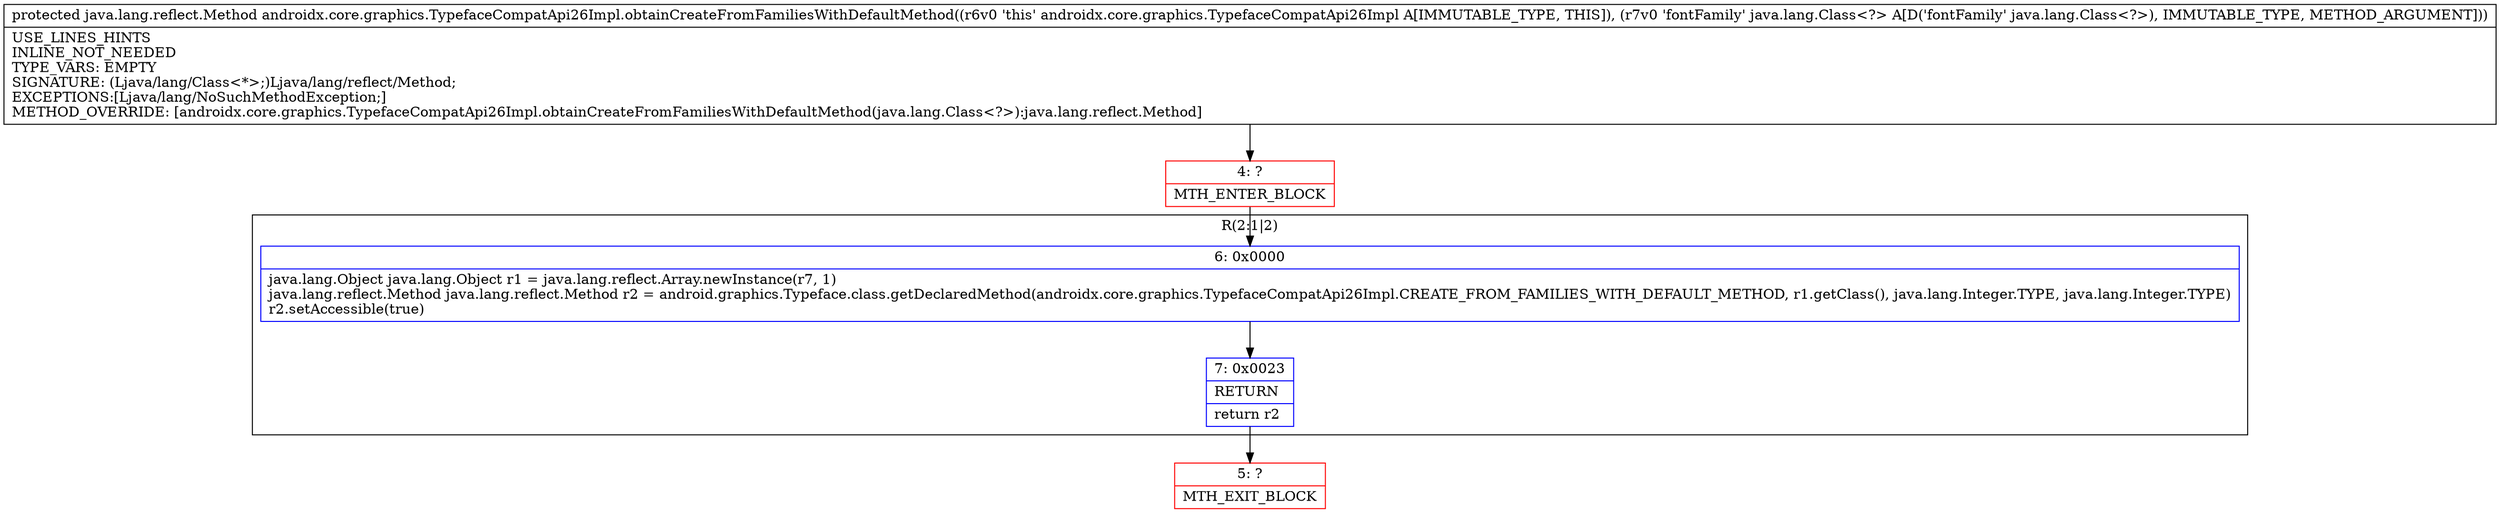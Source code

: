 digraph "CFG forandroidx.core.graphics.TypefaceCompatApi26Impl.obtainCreateFromFamiliesWithDefaultMethod(Ljava\/lang\/Class;)Ljava\/lang\/reflect\/Method;" {
subgraph cluster_Region_1623124814 {
label = "R(2:1|2)";
node [shape=record,color=blue];
Node_6 [shape=record,label="{6\:\ 0x0000|java.lang.Object java.lang.Object r1 = java.lang.reflect.Array.newInstance(r7, 1)\ljava.lang.reflect.Method java.lang.reflect.Method r2 = android.graphics.Typeface.class.getDeclaredMethod(androidx.core.graphics.TypefaceCompatApi26Impl.CREATE_FROM_FAMILIES_WITH_DEFAULT_METHOD, r1.getClass(), java.lang.Integer.TYPE, java.lang.Integer.TYPE)\lr2.setAccessible(true)\l}"];
Node_7 [shape=record,label="{7\:\ 0x0023|RETURN\l|return r2\l}"];
}
Node_4 [shape=record,color=red,label="{4\:\ ?|MTH_ENTER_BLOCK\l}"];
Node_5 [shape=record,color=red,label="{5\:\ ?|MTH_EXIT_BLOCK\l}"];
MethodNode[shape=record,label="{protected java.lang.reflect.Method androidx.core.graphics.TypefaceCompatApi26Impl.obtainCreateFromFamiliesWithDefaultMethod((r6v0 'this' androidx.core.graphics.TypefaceCompatApi26Impl A[IMMUTABLE_TYPE, THIS]), (r7v0 'fontFamily' java.lang.Class\<?\> A[D('fontFamily' java.lang.Class\<?\>), IMMUTABLE_TYPE, METHOD_ARGUMENT]))  | USE_LINES_HINTS\lINLINE_NOT_NEEDED\lTYPE_VARS: EMPTY\lSIGNATURE: (Ljava\/lang\/Class\<*\>;)Ljava\/lang\/reflect\/Method;\lEXCEPTIONS:[Ljava\/lang\/NoSuchMethodException;]\lMETHOD_OVERRIDE: [androidx.core.graphics.TypefaceCompatApi26Impl.obtainCreateFromFamiliesWithDefaultMethod(java.lang.Class\<?\>):java.lang.reflect.Method]\l}"];
MethodNode -> Node_4;Node_6 -> Node_7;
Node_7 -> Node_5;
Node_4 -> Node_6;
}

